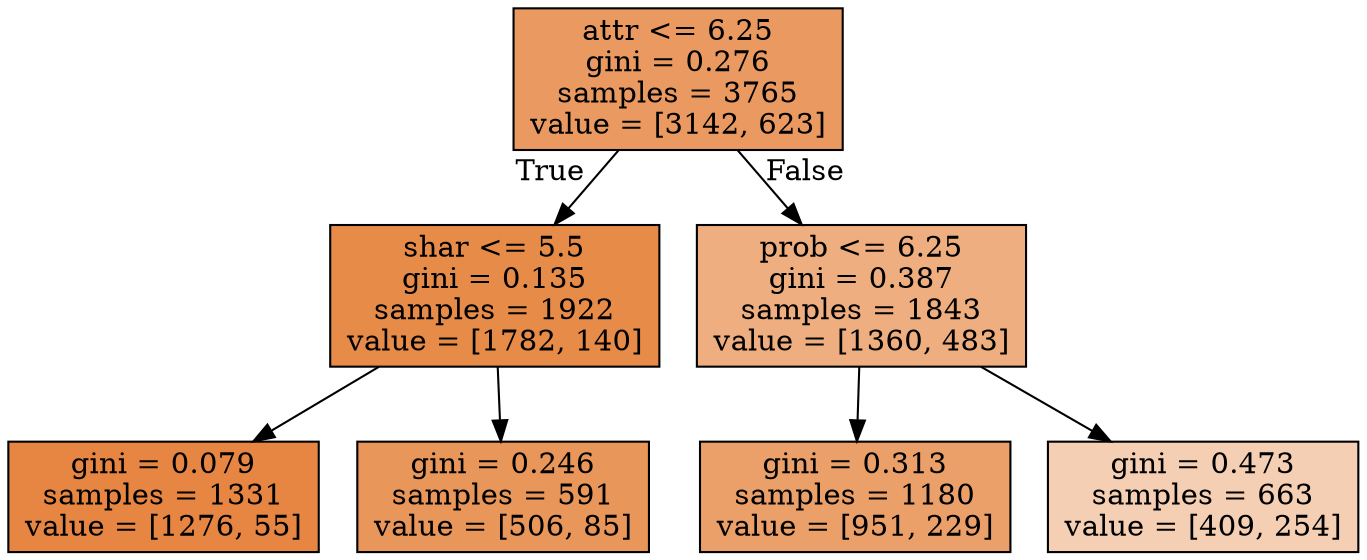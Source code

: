 digraph Tree {
node [shape=box, style="filled", color="black"] ;
0 [label="attr <= 6.25\ngini = 0.276\nsamples = 3765\nvalue = [3142, 623]", fillcolor="#ea9a60"] ;
1 [label="shar <= 5.5\ngini = 0.135\nsamples = 1922\nvalue = [1782, 140]", fillcolor="#e78b49"] ;
0 -> 1 [labeldistance=2.5, labelangle=45, headlabel="True"] ;
2 [label="gini = 0.079\nsamples = 1331\nvalue = [1276, 55]", fillcolor="#e68642"] ;
1 -> 2 ;
3 [label="gini = 0.246\nsamples = 591\nvalue = [506, 85]", fillcolor="#e9965a"] ;
1 -> 3 ;
4 [label="prob <= 6.25\ngini = 0.387\nsamples = 1843\nvalue = [1360, 483]", fillcolor="#eeae7f"] ;
0 -> 4 [labeldistance=2.5, labelangle=-45, headlabel="False"] ;
5 [label="gini = 0.313\nsamples = 1180\nvalue = [951, 229]", fillcolor="#eb9f69"] ;
4 -> 5 ;
6 [label="gini = 0.473\nsamples = 663\nvalue = [409, 254]", fillcolor="#f5cfb4"] ;
4 -> 6 ;
}